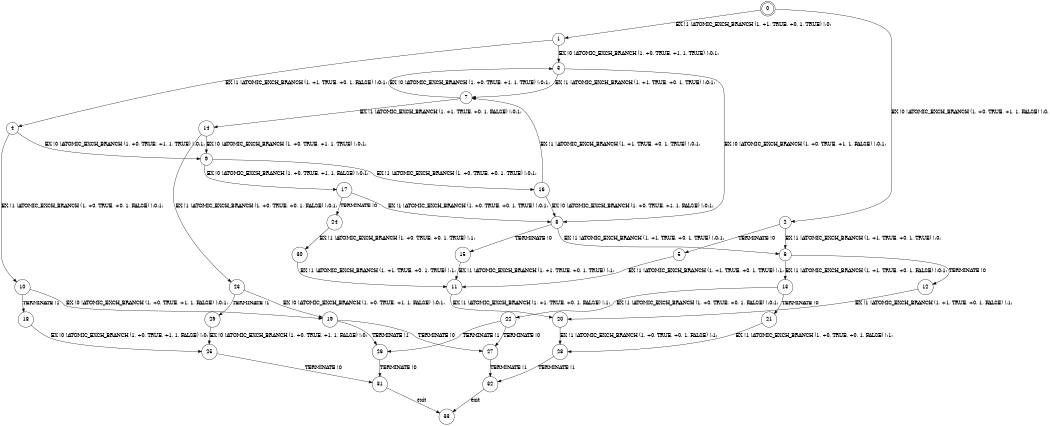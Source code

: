 digraph BCG {
size = "7, 10.5";
center = TRUE;
node [shape = circle];
0 [peripheries = 2];
0 -> 1 [label = "EX !1 !ATOMIC_EXCH_BRANCH (1, +1, TRUE, +0, 1, TRUE) !:0:"];
0 -> 2 [label = "EX !0 !ATOMIC_EXCH_BRANCH (1, +0, TRUE, +1, 1, FALSE) !:0:"];
1 -> 3 [label = "EX !0 !ATOMIC_EXCH_BRANCH (1, +0, TRUE, +1, 1, TRUE) !:0:1:"];
1 -> 4 [label = "EX !1 !ATOMIC_EXCH_BRANCH (1, +1, TRUE, +0, 1, FALSE) !:0:1:"];
2 -> 5 [label = "TERMINATE !0"];
2 -> 6 [label = "EX !1 !ATOMIC_EXCH_BRANCH (1, +1, TRUE, +0, 1, TRUE) !:0:"];
3 -> 7 [label = "EX !1 !ATOMIC_EXCH_BRANCH (1, +1, TRUE, +0, 1, TRUE) !:0:1:"];
3 -> 8 [label = "EX !0 !ATOMIC_EXCH_BRANCH (1, +0, TRUE, +1, 1, FALSE) !:0:1:"];
4 -> 9 [label = "EX !0 !ATOMIC_EXCH_BRANCH (1, +0, TRUE, +1, 1, TRUE) !:0:1:"];
4 -> 10 [label = "EX !1 !ATOMIC_EXCH_BRANCH (1, +0, TRUE, +0, 1, FALSE) !:0:1:"];
5 -> 11 [label = "EX !1 !ATOMIC_EXCH_BRANCH (1, +1, TRUE, +0, 1, TRUE) !:1:"];
6 -> 12 [label = "TERMINATE !0"];
6 -> 13 [label = "EX !1 !ATOMIC_EXCH_BRANCH (1, +1, TRUE, +0, 1, FALSE) !:0:1:"];
7 -> 14 [label = "EX !1 !ATOMIC_EXCH_BRANCH (1, +1, TRUE, +0, 1, FALSE) !:0:1:"];
7 -> 3 [label = "EX !0 !ATOMIC_EXCH_BRANCH (1, +0, TRUE, +1, 1, TRUE) !:0:1:"];
8 -> 15 [label = "TERMINATE !0"];
8 -> 6 [label = "EX !1 !ATOMIC_EXCH_BRANCH (1, +1, TRUE, +0, 1, TRUE) !:0:1:"];
9 -> 16 [label = "EX !1 !ATOMIC_EXCH_BRANCH (1, +0, TRUE, +0, 1, TRUE) !:0:1:"];
9 -> 17 [label = "EX !0 !ATOMIC_EXCH_BRANCH (1, +0, TRUE, +1, 1, FALSE) !:0:1:"];
10 -> 18 [label = "TERMINATE !1"];
10 -> 19 [label = "EX !0 !ATOMIC_EXCH_BRANCH (1, +0, TRUE, +1, 1, FALSE) !:0:1:"];
11 -> 20 [label = "EX !1 !ATOMIC_EXCH_BRANCH (1, +1, TRUE, +0, 1, FALSE) !:1:"];
12 -> 20 [label = "EX !1 !ATOMIC_EXCH_BRANCH (1, +1, TRUE, +0, 1, FALSE) !:1:"];
13 -> 21 [label = "TERMINATE !0"];
13 -> 22 [label = "EX !1 !ATOMIC_EXCH_BRANCH (1, +0, TRUE, +0, 1, FALSE) !:0:1:"];
14 -> 23 [label = "EX !1 !ATOMIC_EXCH_BRANCH (1, +0, TRUE, +0, 1, FALSE) !:0:1:"];
14 -> 9 [label = "EX !0 !ATOMIC_EXCH_BRANCH (1, +0, TRUE, +1, 1, TRUE) !:0:1:"];
15 -> 11 [label = "EX !1 !ATOMIC_EXCH_BRANCH (1, +1, TRUE, +0, 1, TRUE) !:1:"];
16 -> 7 [label = "EX !1 !ATOMIC_EXCH_BRANCH (1, +1, TRUE, +0, 1, TRUE) !:0:1:"];
16 -> 8 [label = "EX !0 !ATOMIC_EXCH_BRANCH (1, +0, TRUE, +1, 1, FALSE) !:0:1:"];
17 -> 24 [label = "TERMINATE !0"];
17 -> 8 [label = "EX !1 !ATOMIC_EXCH_BRANCH (1, +0, TRUE, +0, 1, TRUE) !:0:1:"];
18 -> 25 [label = "EX !0 !ATOMIC_EXCH_BRANCH (1, +0, TRUE, +1, 1, FALSE) !:0:"];
19 -> 26 [label = "TERMINATE !1"];
19 -> 27 [label = "TERMINATE !0"];
20 -> 28 [label = "EX !1 !ATOMIC_EXCH_BRANCH (1, +0, TRUE, +0, 1, FALSE) !:1:"];
21 -> 28 [label = "EX !1 !ATOMIC_EXCH_BRANCH (1, +0, TRUE, +0, 1, FALSE) !:1:"];
22 -> 26 [label = "TERMINATE !1"];
22 -> 27 [label = "TERMINATE !0"];
23 -> 29 [label = "TERMINATE !1"];
23 -> 19 [label = "EX !0 !ATOMIC_EXCH_BRANCH (1, +0, TRUE, +1, 1, FALSE) !:0:1:"];
24 -> 30 [label = "EX !1 !ATOMIC_EXCH_BRANCH (1, +0, TRUE, +0, 1, TRUE) !:1:"];
25 -> 31 [label = "TERMINATE !0"];
26 -> 31 [label = "TERMINATE !0"];
27 -> 32 [label = "TERMINATE !1"];
28 -> 32 [label = "TERMINATE !1"];
29 -> 25 [label = "EX !0 !ATOMIC_EXCH_BRANCH (1, +0, TRUE, +1, 1, FALSE) !:0:"];
30 -> 11 [label = "EX !1 !ATOMIC_EXCH_BRANCH (1, +1, TRUE, +0, 1, TRUE) !:1:"];
31 -> 33 [label = "exit"];
32 -> 33 [label = "exit"];
}

